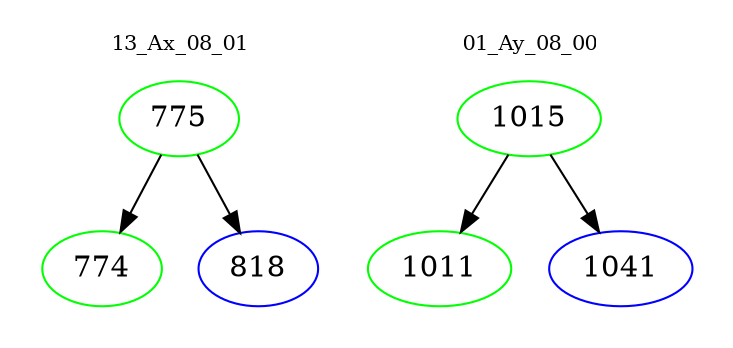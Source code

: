 digraph{
subgraph cluster_0 {
color = white
label = "13_Ax_08_01";
fontsize=10;
T0_775 [label="775", color="green"]
T0_775 -> T0_774 [color="black"]
T0_774 [label="774", color="green"]
T0_775 -> T0_818 [color="black"]
T0_818 [label="818", color="blue"]
}
subgraph cluster_1 {
color = white
label = "01_Ay_08_00";
fontsize=10;
T1_1015 [label="1015", color="green"]
T1_1015 -> T1_1011 [color="black"]
T1_1011 [label="1011", color="green"]
T1_1015 -> T1_1041 [color="black"]
T1_1041 [label="1041", color="blue"]
}
}
